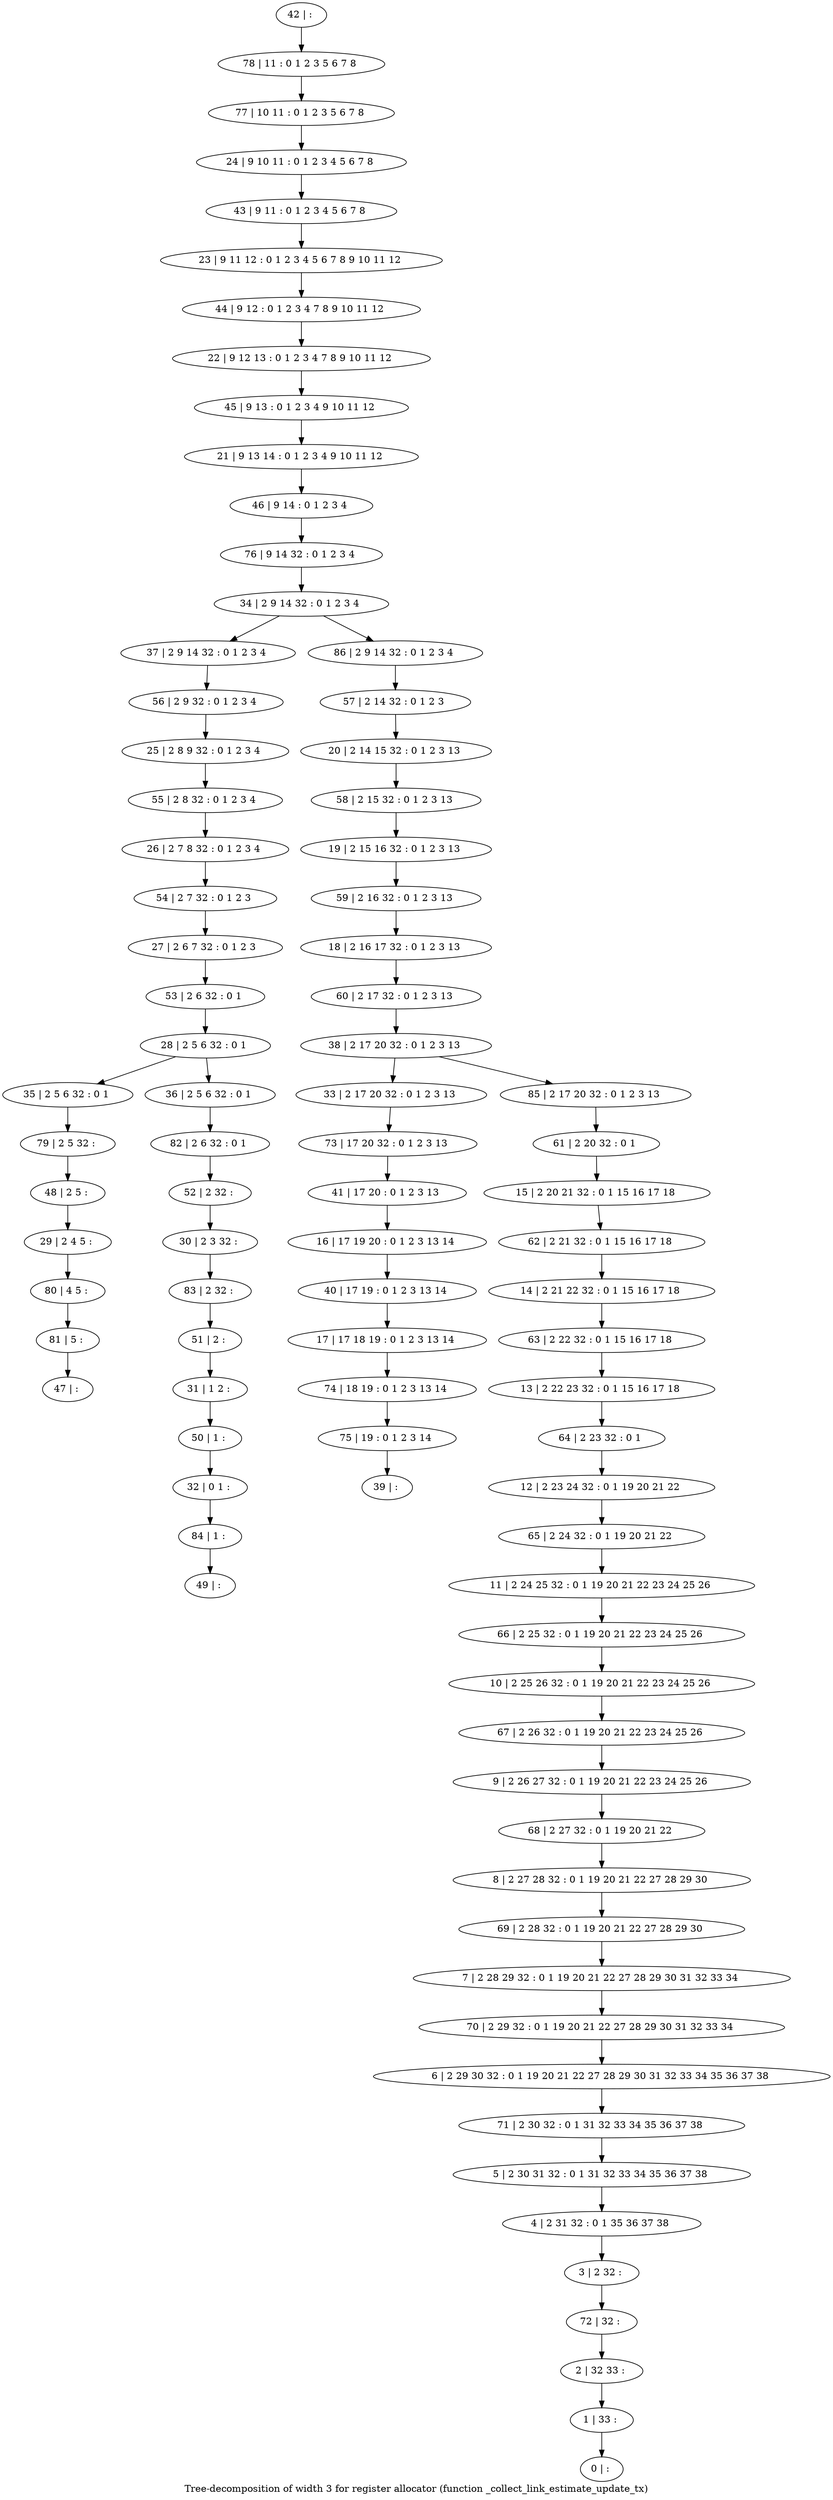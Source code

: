 digraph G {
graph [label="Tree-decomposition of width 3 for register allocator (function _collect_link_estimate_update_tx)"]
0[label="0 | : "];
1[label="1 | 33 : "];
2[label="2 | 32 33 : "];
3[label="3 | 2 32 : "];
4[label="4 | 2 31 32 : 0 1 35 36 37 38 "];
5[label="5 | 2 30 31 32 : 0 1 31 32 33 34 35 36 37 38 "];
6[label="6 | 2 29 30 32 : 0 1 19 20 21 22 27 28 29 30 31 32 33 34 35 36 37 38 "];
7[label="7 | 2 28 29 32 : 0 1 19 20 21 22 27 28 29 30 31 32 33 34 "];
8[label="8 | 2 27 28 32 : 0 1 19 20 21 22 27 28 29 30 "];
9[label="9 | 2 26 27 32 : 0 1 19 20 21 22 23 24 25 26 "];
10[label="10 | 2 25 26 32 : 0 1 19 20 21 22 23 24 25 26 "];
11[label="11 | 2 24 25 32 : 0 1 19 20 21 22 23 24 25 26 "];
12[label="12 | 2 23 24 32 : 0 1 19 20 21 22 "];
13[label="13 | 2 22 23 32 : 0 1 15 16 17 18 "];
14[label="14 | 2 21 22 32 : 0 1 15 16 17 18 "];
15[label="15 | 2 20 21 32 : 0 1 15 16 17 18 "];
16[label="16 | 17 19 20 : 0 1 2 3 13 14 "];
17[label="17 | 17 18 19 : 0 1 2 3 13 14 "];
18[label="18 | 2 16 17 32 : 0 1 2 3 13 "];
19[label="19 | 2 15 16 32 : 0 1 2 3 13 "];
20[label="20 | 2 14 15 32 : 0 1 2 3 13 "];
21[label="21 | 9 13 14 : 0 1 2 3 4 9 10 11 12 "];
22[label="22 | 9 12 13 : 0 1 2 3 4 7 8 9 10 11 12 "];
23[label="23 | 9 11 12 : 0 1 2 3 4 5 6 7 8 9 10 11 12 "];
24[label="24 | 9 10 11 : 0 1 2 3 4 5 6 7 8 "];
25[label="25 | 2 8 9 32 : 0 1 2 3 4 "];
26[label="26 | 2 7 8 32 : 0 1 2 3 4 "];
27[label="27 | 2 6 7 32 : 0 1 2 3 "];
28[label="28 | 2 5 6 32 : 0 1 "];
29[label="29 | 2 4 5 : "];
30[label="30 | 2 3 32 : "];
31[label="31 | 1 2 : "];
32[label="32 | 0 1 : "];
33[label="33 | 2 17 20 32 : 0 1 2 3 13 "];
34[label="34 | 2 9 14 32 : 0 1 2 3 4 "];
35[label="35 | 2 5 6 32 : 0 1 "];
36[label="36 | 2 5 6 32 : 0 1 "];
37[label="37 | 2 9 14 32 : 0 1 2 3 4 "];
38[label="38 | 2 17 20 32 : 0 1 2 3 13 "];
39[label="39 | : "];
40[label="40 | 17 19 : 0 1 2 3 13 14 "];
41[label="41 | 17 20 : 0 1 2 3 13 "];
42[label="42 | : "];
43[label="43 | 9 11 : 0 1 2 3 4 5 6 7 8 "];
44[label="44 | 9 12 : 0 1 2 3 4 7 8 9 10 11 12 "];
45[label="45 | 9 13 : 0 1 2 3 4 9 10 11 12 "];
46[label="46 | 9 14 : 0 1 2 3 4 "];
47[label="47 | : "];
48[label="48 | 2 5 : "];
49[label="49 | : "];
50[label="50 | 1 : "];
51[label="51 | 2 : "];
52[label="52 | 2 32 : "];
53[label="53 | 2 6 32 : 0 1 "];
54[label="54 | 2 7 32 : 0 1 2 3 "];
55[label="55 | 2 8 32 : 0 1 2 3 4 "];
56[label="56 | 2 9 32 : 0 1 2 3 4 "];
57[label="57 | 2 14 32 : 0 1 2 3 "];
58[label="58 | 2 15 32 : 0 1 2 3 13 "];
59[label="59 | 2 16 32 : 0 1 2 3 13 "];
60[label="60 | 2 17 32 : 0 1 2 3 13 "];
61[label="61 | 2 20 32 : 0 1 "];
62[label="62 | 2 21 32 : 0 1 15 16 17 18 "];
63[label="63 | 2 22 32 : 0 1 15 16 17 18 "];
64[label="64 | 2 23 32 : 0 1 "];
65[label="65 | 2 24 32 : 0 1 19 20 21 22 "];
66[label="66 | 2 25 32 : 0 1 19 20 21 22 23 24 25 26 "];
67[label="67 | 2 26 32 : 0 1 19 20 21 22 23 24 25 26 "];
68[label="68 | 2 27 32 : 0 1 19 20 21 22 "];
69[label="69 | 2 28 32 : 0 1 19 20 21 22 27 28 29 30 "];
70[label="70 | 2 29 32 : 0 1 19 20 21 22 27 28 29 30 31 32 33 34 "];
71[label="71 | 2 30 32 : 0 1 31 32 33 34 35 36 37 38 "];
72[label="72 | 32 : "];
73[label="73 | 17 20 32 : 0 1 2 3 13 "];
74[label="74 | 18 19 : 0 1 2 3 13 14 "];
75[label="75 | 19 : 0 1 2 3 14 "];
76[label="76 | 9 14 32 : 0 1 2 3 4 "];
77[label="77 | 10 11 : 0 1 2 3 5 6 7 8 "];
78[label="78 | 11 : 0 1 2 3 5 6 7 8 "];
79[label="79 | 2 5 32 : "];
80[label="80 | 4 5 : "];
81[label="81 | 5 : "];
82[label="82 | 2 6 32 : 0 1 "];
83[label="83 | 2 32 : "];
84[label="84 | 1 : "];
85[label="85 | 2 17 20 32 : 0 1 2 3 13 "];
86[label="86 | 2 9 14 32 : 0 1 2 3 4 "];
28->35 ;
28->36 ;
40->17 ;
16->40 ;
41->16 ;
48->29 ;
50->32 ;
31->50 ;
51->31 ;
52->30 ;
53->28 ;
27->53 ;
54->27 ;
26->54 ;
55->26 ;
25->55 ;
56->25 ;
37->56 ;
73->41 ;
33->73 ;
17->74 ;
75->39 ;
74->75 ;
79->48 ;
35->79 ;
29->80 ;
81->47 ;
80->81 ;
82->52 ;
36->82 ;
83->51 ;
30->83 ;
84->49 ;
32->84 ;
42->78 ;
78->77 ;
77->24 ;
24->43 ;
43->23 ;
23->44 ;
44->22 ;
22->45 ;
45->21 ;
21->46 ;
46->76 ;
76->34 ;
57->20 ;
20->58 ;
58->19 ;
19->59 ;
59->18 ;
18->60 ;
60->38 ;
61->15 ;
15->62 ;
62->14 ;
14->63 ;
63->13 ;
13->64 ;
64->12 ;
12->65 ;
65->11 ;
11->66 ;
66->10 ;
10->67 ;
67->9 ;
9->68 ;
68->8 ;
8->69 ;
69->7 ;
7->70 ;
70->6 ;
6->71 ;
71->5 ;
5->4 ;
4->3 ;
3->72 ;
72->2 ;
2->1 ;
1->0 ;
85->61 ;
86->57 ;
38->33 ;
38->85 ;
34->37 ;
34->86 ;
}
